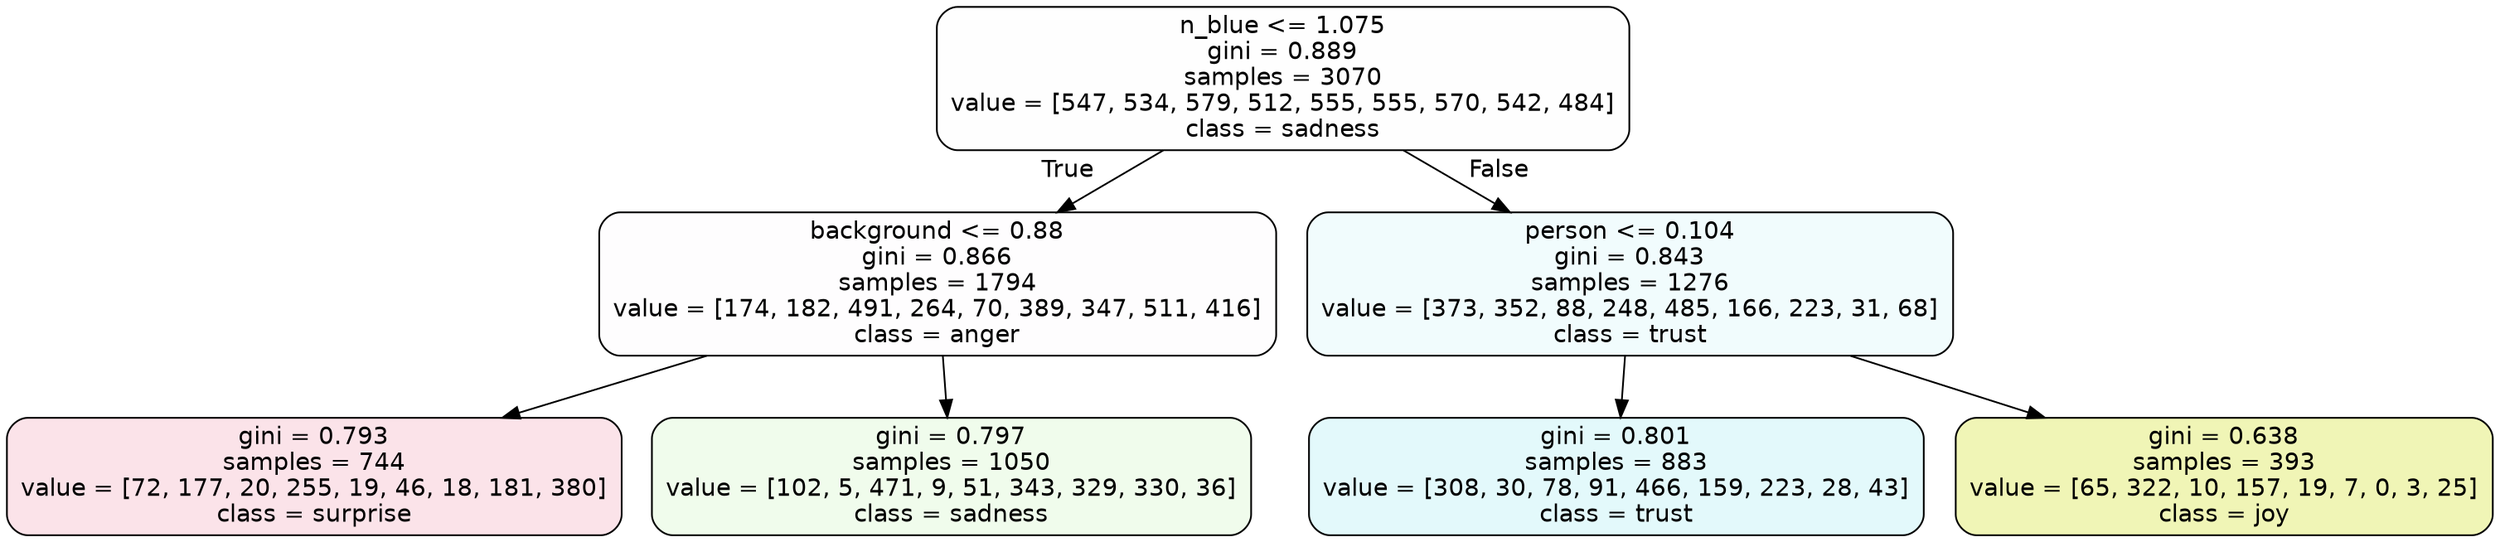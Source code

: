 digraph Tree {
node [shape=box, style="filled, rounded", color="black", fontname=helvetica] ;
edge [fontname=helvetica] ;
0 [label="n_blue <= 1.075\ngini = 0.889\nsamples = 3070\nvalue = [547, 534, 579, 512, 555, 555, 570, 542, 484]\nclass = sadness", fillcolor="#64e53901"] ;
1 [label="background <= 0.88\ngini = 0.866\nsamples = 1794\nvalue = [174, 182, 491, 264, 70, 389, 347, 511, 416]\nclass = anger", fillcolor="#e539d702"] ;
0 -> 1 [labeldistance=2.5, labelangle=45, headlabel="True"] ;
2 [label="gini = 0.793\nsamples = 744\nvalue = [72, 177, 20, 255, 19, 46, 18, 181, 380]\nclass = surprise", fillcolor="#e5396423"] ;
1 -> 2 ;
3 [label="gini = 0.797\nsamples = 1050\nvalue = [102, 5, 471, 9, 51, 343, 329, 330, 36]\nclass = sadness", fillcolor="#64e53918"] ;
1 -> 3 ;
4 [label="person <= 0.104\ngini = 0.843\nsamples = 1276\nvalue = [373, 352, 88, 248, 485, 166, 223, 31, 68]\nclass = trust", fillcolor="#39d7e511"] ;
0 -> 4 [labeldistance=2.5, labelangle=-45, headlabel="False"] ;
5 [label="gini = 0.801\nsamples = 883\nvalue = [308, 30, 78, 91, 466, 159, 223, 28, 43]\nclass = trust", fillcolor="#39d7e524"] ;
4 -> 5 ;
6 [label="gini = 0.638\nsamples = 393\nvalue = [65, 322, 10, 157, 19, 7, 0, 3, 25]\nclass = joy", fillcolor="#d7e5395d"] ;
4 -> 6 ;
}